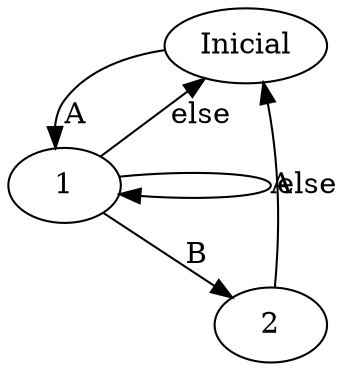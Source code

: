 digraph G {
 ranksep = 0.2
 nodesep = 1
 INIT [label="Inicial"]
 S0 [label="1"]
 S1 [label="2"]
 INIT -> S0 [label="A"]
 S0 -> S0 [label="A"]
 S0-> S1 [label="B"]
 S0 -> INIT [label="else"]
 S1 -> INIT [label="else"]
}


